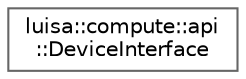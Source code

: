 digraph "类继承关系图"
{
 // LATEX_PDF_SIZE
  bgcolor="transparent";
  edge [fontname=Helvetica,fontsize=10,labelfontname=Helvetica,labelfontsize=10];
  node [fontname=Helvetica,fontsize=10,shape=box,height=0.2,width=0.4];
  rankdir="LR";
  Node0 [id="Node000000",label="luisa::compute::api\l::DeviceInterface",height=0.2,width=0.4,color="grey40", fillcolor="white", style="filled",URL="$structluisa_1_1compute_1_1api_1_1_device_interface.html",tooltip=" "];
}
